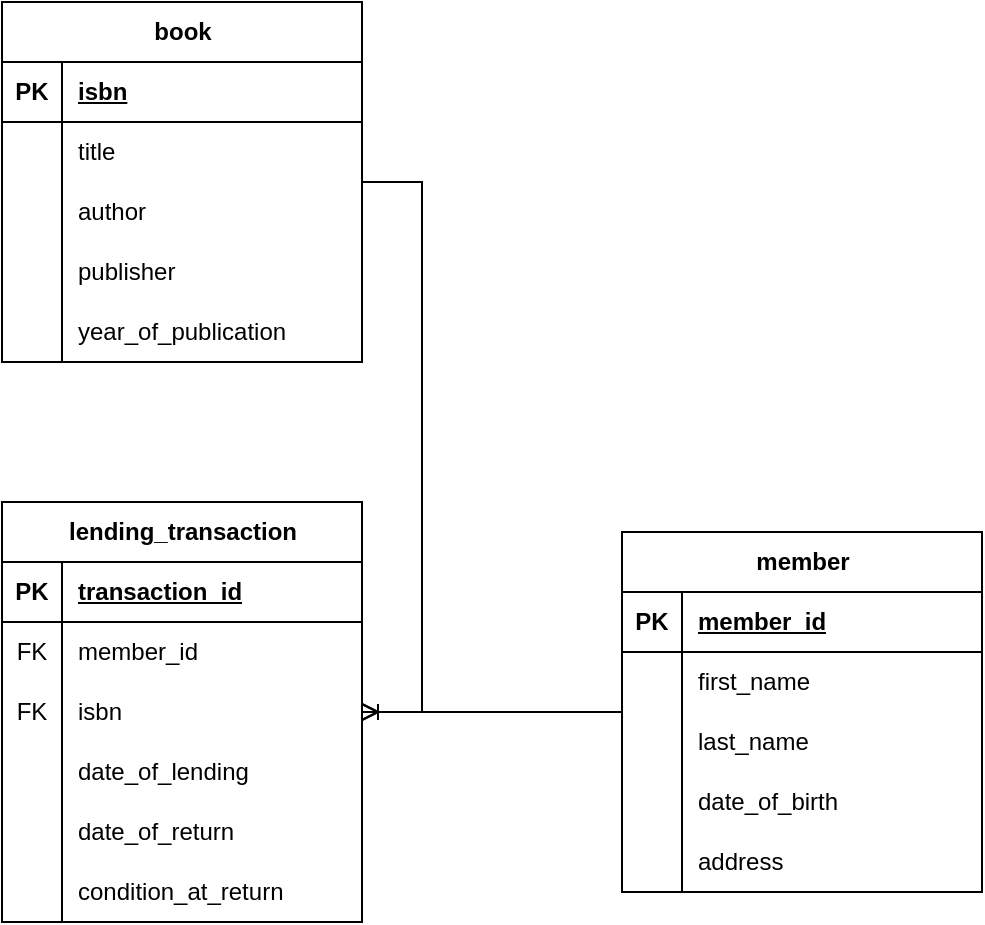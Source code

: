 <mxfile version="21.7.2" type="github">
  <diagram name="Page-1" id="Usz6B3fKVcbaAxr6YwV-">
    <mxGraphModel dx="1434" dy="750" grid="1" gridSize="10" guides="1" tooltips="1" connect="1" arrows="1" fold="1" page="1" pageScale="1" pageWidth="850" pageHeight="1100" math="0" shadow="0">
      <root>
        <mxCell id="0" />
        <mxCell id="1" parent="0" />
        <mxCell id="Cs9819p0dFNGEMeSbZwd-1" value="book" style="shape=table;startSize=30;container=1;collapsible=1;childLayout=tableLayout;fixedRows=1;rowLines=0;fontStyle=1;align=center;resizeLast=1;html=1;" vertex="1" parent="1">
          <mxGeometry x="100" y="100" width="180" height="180" as="geometry" />
        </mxCell>
        <mxCell id="Cs9819p0dFNGEMeSbZwd-2" value="" style="shape=tableRow;horizontal=0;startSize=0;swimlaneHead=0;swimlaneBody=0;fillColor=none;collapsible=0;dropTarget=0;points=[[0,0.5],[1,0.5]];portConstraint=eastwest;top=0;left=0;right=0;bottom=1;" vertex="1" parent="Cs9819p0dFNGEMeSbZwd-1">
          <mxGeometry y="30" width="180" height="30" as="geometry" />
        </mxCell>
        <mxCell id="Cs9819p0dFNGEMeSbZwd-3" value="PK" style="shape=partialRectangle;connectable=0;fillColor=none;top=0;left=0;bottom=0;right=0;fontStyle=1;overflow=hidden;whiteSpace=wrap;html=1;" vertex="1" parent="Cs9819p0dFNGEMeSbZwd-2">
          <mxGeometry width="30" height="30" as="geometry">
            <mxRectangle width="30" height="30" as="alternateBounds" />
          </mxGeometry>
        </mxCell>
        <mxCell id="Cs9819p0dFNGEMeSbZwd-4" value="isbn" style="shape=partialRectangle;connectable=0;fillColor=none;top=0;left=0;bottom=0;right=0;align=left;spacingLeft=6;fontStyle=5;overflow=hidden;whiteSpace=wrap;html=1;" vertex="1" parent="Cs9819p0dFNGEMeSbZwd-2">
          <mxGeometry x="30" width="150" height="30" as="geometry">
            <mxRectangle width="150" height="30" as="alternateBounds" />
          </mxGeometry>
        </mxCell>
        <mxCell id="Cs9819p0dFNGEMeSbZwd-5" value="" style="shape=tableRow;horizontal=0;startSize=0;swimlaneHead=0;swimlaneBody=0;fillColor=none;collapsible=0;dropTarget=0;points=[[0,0.5],[1,0.5]];portConstraint=eastwest;top=0;left=0;right=0;bottom=0;" vertex="1" parent="Cs9819p0dFNGEMeSbZwd-1">
          <mxGeometry y="60" width="180" height="30" as="geometry" />
        </mxCell>
        <mxCell id="Cs9819p0dFNGEMeSbZwd-6" value="" style="shape=partialRectangle;connectable=0;fillColor=none;top=0;left=0;bottom=0;right=0;editable=1;overflow=hidden;whiteSpace=wrap;html=1;" vertex="1" parent="Cs9819p0dFNGEMeSbZwd-5">
          <mxGeometry width="30" height="30" as="geometry">
            <mxRectangle width="30" height="30" as="alternateBounds" />
          </mxGeometry>
        </mxCell>
        <mxCell id="Cs9819p0dFNGEMeSbZwd-7" value="title" style="shape=partialRectangle;connectable=0;fillColor=none;top=0;left=0;bottom=0;right=0;align=left;spacingLeft=6;overflow=hidden;whiteSpace=wrap;html=1;" vertex="1" parent="Cs9819p0dFNGEMeSbZwd-5">
          <mxGeometry x="30" width="150" height="30" as="geometry">
            <mxRectangle width="150" height="30" as="alternateBounds" />
          </mxGeometry>
        </mxCell>
        <mxCell id="Cs9819p0dFNGEMeSbZwd-8" value="" style="shape=tableRow;horizontal=0;startSize=0;swimlaneHead=0;swimlaneBody=0;fillColor=none;collapsible=0;dropTarget=0;points=[[0,0.5],[1,0.5]];portConstraint=eastwest;top=0;left=0;right=0;bottom=0;" vertex="1" parent="Cs9819p0dFNGEMeSbZwd-1">
          <mxGeometry y="90" width="180" height="30" as="geometry" />
        </mxCell>
        <mxCell id="Cs9819p0dFNGEMeSbZwd-9" value="" style="shape=partialRectangle;connectable=0;fillColor=none;top=0;left=0;bottom=0;right=0;editable=1;overflow=hidden;whiteSpace=wrap;html=1;" vertex="1" parent="Cs9819p0dFNGEMeSbZwd-8">
          <mxGeometry width="30" height="30" as="geometry">
            <mxRectangle width="30" height="30" as="alternateBounds" />
          </mxGeometry>
        </mxCell>
        <mxCell id="Cs9819p0dFNGEMeSbZwd-10" value="author" style="shape=partialRectangle;connectable=0;fillColor=none;top=0;left=0;bottom=0;right=0;align=left;spacingLeft=6;overflow=hidden;whiteSpace=wrap;html=1;" vertex="1" parent="Cs9819p0dFNGEMeSbZwd-8">
          <mxGeometry x="30" width="150" height="30" as="geometry">
            <mxRectangle width="150" height="30" as="alternateBounds" />
          </mxGeometry>
        </mxCell>
        <mxCell id="Cs9819p0dFNGEMeSbZwd-11" value="" style="shape=tableRow;horizontal=0;startSize=0;swimlaneHead=0;swimlaneBody=0;fillColor=none;collapsible=0;dropTarget=0;points=[[0,0.5],[1,0.5]];portConstraint=eastwest;top=0;left=0;right=0;bottom=0;" vertex="1" parent="Cs9819p0dFNGEMeSbZwd-1">
          <mxGeometry y="120" width="180" height="30" as="geometry" />
        </mxCell>
        <mxCell id="Cs9819p0dFNGEMeSbZwd-12" value="" style="shape=partialRectangle;connectable=0;fillColor=none;top=0;left=0;bottom=0;right=0;editable=1;overflow=hidden;whiteSpace=wrap;html=1;" vertex="1" parent="Cs9819p0dFNGEMeSbZwd-11">
          <mxGeometry width="30" height="30" as="geometry">
            <mxRectangle width="30" height="30" as="alternateBounds" />
          </mxGeometry>
        </mxCell>
        <mxCell id="Cs9819p0dFNGEMeSbZwd-13" value="publisher" style="shape=partialRectangle;connectable=0;fillColor=none;top=0;left=0;bottom=0;right=0;align=left;spacingLeft=6;overflow=hidden;whiteSpace=wrap;html=1;" vertex="1" parent="Cs9819p0dFNGEMeSbZwd-11">
          <mxGeometry x="30" width="150" height="30" as="geometry">
            <mxRectangle width="150" height="30" as="alternateBounds" />
          </mxGeometry>
        </mxCell>
        <mxCell id="Cs9819p0dFNGEMeSbZwd-14" value="" style="shape=tableRow;horizontal=0;startSize=0;swimlaneHead=0;swimlaneBody=0;fillColor=none;collapsible=0;dropTarget=0;points=[[0,0.5],[1,0.5]];portConstraint=eastwest;top=0;left=0;right=0;bottom=0;" vertex="1" parent="Cs9819p0dFNGEMeSbZwd-1">
          <mxGeometry y="150" width="180" height="30" as="geometry" />
        </mxCell>
        <mxCell id="Cs9819p0dFNGEMeSbZwd-15" value="" style="shape=partialRectangle;connectable=0;fillColor=none;top=0;left=0;bottom=0;right=0;editable=1;overflow=hidden;whiteSpace=wrap;html=1;" vertex="1" parent="Cs9819p0dFNGEMeSbZwd-14">
          <mxGeometry width="30" height="30" as="geometry">
            <mxRectangle width="30" height="30" as="alternateBounds" />
          </mxGeometry>
        </mxCell>
        <mxCell id="Cs9819p0dFNGEMeSbZwd-16" value="year_of_publication" style="shape=partialRectangle;connectable=0;fillColor=none;top=0;left=0;bottom=0;right=0;align=left;spacingLeft=6;overflow=hidden;whiteSpace=wrap;html=1;" vertex="1" parent="Cs9819p0dFNGEMeSbZwd-14">
          <mxGeometry x="30" width="150" height="30" as="geometry">
            <mxRectangle width="150" height="30" as="alternateBounds" />
          </mxGeometry>
        </mxCell>
        <mxCell id="Cs9819p0dFNGEMeSbZwd-17" value="member" style="shape=table;startSize=30;container=1;collapsible=1;childLayout=tableLayout;fixedRows=1;rowLines=0;fontStyle=1;align=center;resizeLast=1;html=1;" vertex="1" parent="1">
          <mxGeometry x="410" y="365" width="180" height="180" as="geometry" />
        </mxCell>
        <mxCell id="Cs9819p0dFNGEMeSbZwd-18" value="" style="shape=tableRow;horizontal=0;startSize=0;swimlaneHead=0;swimlaneBody=0;fillColor=none;collapsible=0;dropTarget=0;points=[[0,0.5],[1,0.5]];portConstraint=eastwest;top=0;left=0;right=0;bottom=1;" vertex="1" parent="Cs9819p0dFNGEMeSbZwd-17">
          <mxGeometry y="30" width="180" height="30" as="geometry" />
        </mxCell>
        <mxCell id="Cs9819p0dFNGEMeSbZwd-19" value="PK" style="shape=partialRectangle;connectable=0;fillColor=none;top=0;left=0;bottom=0;right=0;fontStyle=1;overflow=hidden;whiteSpace=wrap;html=1;" vertex="1" parent="Cs9819p0dFNGEMeSbZwd-18">
          <mxGeometry width="30" height="30" as="geometry">
            <mxRectangle width="30" height="30" as="alternateBounds" />
          </mxGeometry>
        </mxCell>
        <mxCell id="Cs9819p0dFNGEMeSbZwd-20" value="member_id" style="shape=partialRectangle;connectable=0;fillColor=none;top=0;left=0;bottom=0;right=0;align=left;spacingLeft=6;fontStyle=5;overflow=hidden;whiteSpace=wrap;html=1;" vertex="1" parent="Cs9819p0dFNGEMeSbZwd-18">
          <mxGeometry x="30" width="150" height="30" as="geometry">
            <mxRectangle width="150" height="30" as="alternateBounds" />
          </mxGeometry>
        </mxCell>
        <mxCell id="Cs9819p0dFNGEMeSbZwd-21" value="" style="shape=tableRow;horizontal=0;startSize=0;swimlaneHead=0;swimlaneBody=0;fillColor=none;collapsible=0;dropTarget=0;points=[[0,0.5],[1,0.5]];portConstraint=eastwest;top=0;left=0;right=0;bottom=0;" vertex="1" parent="Cs9819p0dFNGEMeSbZwd-17">
          <mxGeometry y="60" width="180" height="30" as="geometry" />
        </mxCell>
        <mxCell id="Cs9819p0dFNGEMeSbZwd-22" value="" style="shape=partialRectangle;connectable=0;fillColor=none;top=0;left=0;bottom=0;right=0;editable=1;overflow=hidden;whiteSpace=wrap;html=1;" vertex="1" parent="Cs9819p0dFNGEMeSbZwd-21">
          <mxGeometry width="30" height="30" as="geometry">
            <mxRectangle width="30" height="30" as="alternateBounds" />
          </mxGeometry>
        </mxCell>
        <mxCell id="Cs9819p0dFNGEMeSbZwd-23" value="first_name" style="shape=partialRectangle;connectable=0;fillColor=none;top=0;left=0;bottom=0;right=0;align=left;spacingLeft=6;overflow=hidden;whiteSpace=wrap;html=1;" vertex="1" parent="Cs9819p0dFNGEMeSbZwd-21">
          <mxGeometry x="30" width="150" height="30" as="geometry">
            <mxRectangle width="150" height="30" as="alternateBounds" />
          </mxGeometry>
        </mxCell>
        <mxCell id="Cs9819p0dFNGEMeSbZwd-24" value="" style="shape=tableRow;horizontal=0;startSize=0;swimlaneHead=0;swimlaneBody=0;fillColor=none;collapsible=0;dropTarget=0;points=[[0,0.5],[1,0.5]];portConstraint=eastwest;top=0;left=0;right=0;bottom=0;" vertex="1" parent="Cs9819p0dFNGEMeSbZwd-17">
          <mxGeometry y="90" width="180" height="30" as="geometry" />
        </mxCell>
        <mxCell id="Cs9819p0dFNGEMeSbZwd-25" value="" style="shape=partialRectangle;connectable=0;fillColor=none;top=0;left=0;bottom=0;right=0;editable=1;overflow=hidden;whiteSpace=wrap;html=1;" vertex="1" parent="Cs9819p0dFNGEMeSbZwd-24">
          <mxGeometry width="30" height="30" as="geometry">
            <mxRectangle width="30" height="30" as="alternateBounds" />
          </mxGeometry>
        </mxCell>
        <mxCell id="Cs9819p0dFNGEMeSbZwd-26" value="last_name" style="shape=partialRectangle;connectable=0;fillColor=none;top=0;left=0;bottom=0;right=0;align=left;spacingLeft=6;overflow=hidden;whiteSpace=wrap;html=1;" vertex="1" parent="Cs9819p0dFNGEMeSbZwd-24">
          <mxGeometry x="30" width="150" height="30" as="geometry">
            <mxRectangle width="150" height="30" as="alternateBounds" />
          </mxGeometry>
        </mxCell>
        <mxCell id="Cs9819p0dFNGEMeSbZwd-27" value="" style="shape=tableRow;horizontal=0;startSize=0;swimlaneHead=0;swimlaneBody=0;fillColor=none;collapsible=0;dropTarget=0;points=[[0,0.5],[1,0.5]];portConstraint=eastwest;top=0;left=0;right=0;bottom=0;" vertex="1" parent="Cs9819p0dFNGEMeSbZwd-17">
          <mxGeometry y="120" width="180" height="30" as="geometry" />
        </mxCell>
        <mxCell id="Cs9819p0dFNGEMeSbZwd-28" value="" style="shape=partialRectangle;connectable=0;fillColor=none;top=0;left=0;bottom=0;right=0;editable=1;overflow=hidden;whiteSpace=wrap;html=1;" vertex="1" parent="Cs9819p0dFNGEMeSbZwd-27">
          <mxGeometry width="30" height="30" as="geometry">
            <mxRectangle width="30" height="30" as="alternateBounds" />
          </mxGeometry>
        </mxCell>
        <mxCell id="Cs9819p0dFNGEMeSbZwd-29" value="date_of_birth" style="shape=partialRectangle;connectable=0;fillColor=none;top=0;left=0;bottom=0;right=0;align=left;spacingLeft=6;overflow=hidden;whiteSpace=wrap;html=1;" vertex="1" parent="Cs9819p0dFNGEMeSbZwd-27">
          <mxGeometry x="30" width="150" height="30" as="geometry">
            <mxRectangle width="150" height="30" as="alternateBounds" />
          </mxGeometry>
        </mxCell>
        <mxCell id="Cs9819p0dFNGEMeSbZwd-43" value="" style="shape=tableRow;horizontal=0;startSize=0;swimlaneHead=0;swimlaneBody=0;fillColor=none;collapsible=0;dropTarget=0;points=[[0,0.5],[1,0.5]];portConstraint=eastwest;top=0;left=0;right=0;bottom=0;" vertex="1" parent="Cs9819p0dFNGEMeSbZwd-17">
          <mxGeometry y="150" width="180" height="30" as="geometry" />
        </mxCell>
        <mxCell id="Cs9819p0dFNGEMeSbZwd-44" value="" style="shape=partialRectangle;connectable=0;fillColor=none;top=0;left=0;bottom=0;right=0;editable=1;overflow=hidden;whiteSpace=wrap;html=1;" vertex="1" parent="Cs9819p0dFNGEMeSbZwd-43">
          <mxGeometry width="30" height="30" as="geometry">
            <mxRectangle width="30" height="30" as="alternateBounds" />
          </mxGeometry>
        </mxCell>
        <mxCell id="Cs9819p0dFNGEMeSbZwd-45" value="address" style="shape=partialRectangle;connectable=0;fillColor=none;top=0;left=0;bottom=0;right=0;align=left;spacingLeft=6;overflow=hidden;whiteSpace=wrap;html=1;" vertex="1" parent="Cs9819p0dFNGEMeSbZwd-43">
          <mxGeometry x="30" width="150" height="30" as="geometry">
            <mxRectangle width="150" height="30" as="alternateBounds" />
          </mxGeometry>
        </mxCell>
        <mxCell id="Cs9819p0dFNGEMeSbZwd-30" value="lending_transaction" style="shape=table;startSize=30;container=1;collapsible=1;childLayout=tableLayout;fixedRows=1;rowLines=0;fontStyle=1;align=center;resizeLast=1;html=1;" vertex="1" parent="1">
          <mxGeometry x="100" y="350" width="180" height="210" as="geometry" />
        </mxCell>
        <mxCell id="Cs9819p0dFNGEMeSbZwd-31" value="" style="shape=tableRow;horizontal=0;startSize=0;swimlaneHead=0;swimlaneBody=0;fillColor=none;collapsible=0;dropTarget=0;points=[[0,0.5],[1,0.5]];portConstraint=eastwest;top=0;left=0;right=0;bottom=1;" vertex="1" parent="Cs9819p0dFNGEMeSbZwd-30">
          <mxGeometry y="30" width="180" height="30" as="geometry" />
        </mxCell>
        <mxCell id="Cs9819p0dFNGEMeSbZwd-32" value="PK" style="shape=partialRectangle;connectable=0;fillColor=none;top=0;left=0;bottom=0;right=0;fontStyle=1;overflow=hidden;whiteSpace=wrap;html=1;" vertex="1" parent="Cs9819p0dFNGEMeSbZwd-31">
          <mxGeometry width="30" height="30" as="geometry">
            <mxRectangle width="30" height="30" as="alternateBounds" />
          </mxGeometry>
        </mxCell>
        <mxCell id="Cs9819p0dFNGEMeSbZwd-33" value="transaction_id" style="shape=partialRectangle;connectable=0;fillColor=none;top=0;left=0;bottom=0;right=0;align=left;spacingLeft=6;fontStyle=5;overflow=hidden;whiteSpace=wrap;html=1;" vertex="1" parent="Cs9819p0dFNGEMeSbZwd-31">
          <mxGeometry x="30" width="150" height="30" as="geometry">
            <mxRectangle width="150" height="30" as="alternateBounds" />
          </mxGeometry>
        </mxCell>
        <mxCell id="Cs9819p0dFNGEMeSbZwd-46" value="" style="shape=tableRow;horizontal=0;startSize=0;swimlaneHead=0;swimlaneBody=0;fillColor=none;collapsible=0;dropTarget=0;points=[[0,0.5],[1,0.5]];portConstraint=eastwest;top=0;left=0;right=0;bottom=0;" vertex="1" parent="Cs9819p0dFNGEMeSbZwd-30">
          <mxGeometry y="60" width="180" height="30" as="geometry" />
        </mxCell>
        <mxCell id="Cs9819p0dFNGEMeSbZwd-47" value="FK" style="shape=partialRectangle;connectable=0;fillColor=none;top=0;left=0;bottom=0;right=0;fontStyle=0;overflow=hidden;whiteSpace=wrap;html=1;" vertex="1" parent="Cs9819p0dFNGEMeSbZwd-46">
          <mxGeometry width="30" height="30" as="geometry">
            <mxRectangle width="30" height="30" as="alternateBounds" />
          </mxGeometry>
        </mxCell>
        <mxCell id="Cs9819p0dFNGEMeSbZwd-48" value="member_id" style="shape=partialRectangle;connectable=0;fillColor=none;top=0;left=0;bottom=0;right=0;align=left;spacingLeft=6;fontStyle=0;overflow=hidden;whiteSpace=wrap;html=1;" vertex="1" parent="Cs9819p0dFNGEMeSbZwd-46">
          <mxGeometry x="30" width="150" height="30" as="geometry">
            <mxRectangle width="150" height="30" as="alternateBounds" />
          </mxGeometry>
        </mxCell>
        <mxCell id="Cs9819p0dFNGEMeSbZwd-49" value="" style="shape=tableRow;horizontal=0;startSize=0;swimlaneHead=0;swimlaneBody=0;fillColor=none;collapsible=0;dropTarget=0;points=[[0,0.5],[1,0.5]];portConstraint=eastwest;top=0;left=0;right=0;bottom=0;" vertex="1" parent="Cs9819p0dFNGEMeSbZwd-30">
          <mxGeometry y="90" width="180" height="30" as="geometry" />
        </mxCell>
        <mxCell id="Cs9819p0dFNGEMeSbZwd-50" value="FK" style="shape=partialRectangle;connectable=0;fillColor=none;top=0;left=0;bottom=0;right=0;fontStyle=0;overflow=hidden;whiteSpace=wrap;html=1;" vertex="1" parent="Cs9819p0dFNGEMeSbZwd-49">
          <mxGeometry width="30" height="30" as="geometry">
            <mxRectangle width="30" height="30" as="alternateBounds" />
          </mxGeometry>
        </mxCell>
        <mxCell id="Cs9819p0dFNGEMeSbZwd-51" value="isbn" style="shape=partialRectangle;connectable=0;fillColor=none;top=0;left=0;bottom=0;right=0;align=left;spacingLeft=6;fontStyle=0;overflow=hidden;whiteSpace=wrap;html=1;" vertex="1" parent="Cs9819p0dFNGEMeSbZwd-49">
          <mxGeometry x="30" width="150" height="30" as="geometry">
            <mxRectangle width="150" height="30" as="alternateBounds" />
          </mxGeometry>
        </mxCell>
        <mxCell id="Cs9819p0dFNGEMeSbZwd-34" value="" style="shape=tableRow;horizontal=0;startSize=0;swimlaneHead=0;swimlaneBody=0;fillColor=none;collapsible=0;dropTarget=0;points=[[0,0.5],[1,0.5]];portConstraint=eastwest;top=0;left=0;right=0;bottom=0;" vertex="1" parent="Cs9819p0dFNGEMeSbZwd-30">
          <mxGeometry y="120" width="180" height="30" as="geometry" />
        </mxCell>
        <mxCell id="Cs9819p0dFNGEMeSbZwd-35" value="" style="shape=partialRectangle;connectable=0;fillColor=none;top=0;left=0;bottom=0;right=0;editable=1;overflow=hidden;whiteSpace=wrap;html=1;" vertex="1" parent="Cs9819p0dFNGEMeSbZwd-34">
          <mxGeometry width="30" height="30" as="geometry">
            <mxRectangle width="30" height="30" as="alternateBounds" />
          </mxGeometry>
        </mxCell>
        <mxCell id="Cs9819p0dFNGEMeSbZwd-36" value="date_of_lending" style="shape=partialRectangle;connectable=0;fillColor=none;top=0;left=0;bottom=0;right=0;align=left;spacingLeft=6;overflow=hidden;whiteSpace=wrap;html=1;" vertex="1" parent="Cs9819p0dFNGEMeSbZwd-34">
          <mxGeometry x="30" width="150" height="30" as="geometry">
            <mxRectangle width="150" height="30" as="alternateBounds" />
          </mxGeometry>
        </mxCell>
        <mxCell id="Cs9819p0dFNGEMeSbZwd-37" value="" style="shape=tableRow;horizontal=0;startSize=0;swimlaneHead=0;swimlaneBody=0;fillColor=none;collapsible=0;dropTarget=0;points=[[0,0.5],[1,0.5]];portConstraint=eastwest;top=0;left=0;right=0;bottom=0;" vertex="1" parent="Cs9819p0dFNGEMeSbZwd-30">
          <mxGeometry y="150" width="180" height="30" as="geometry" />
        </mxCell>
        <mxCell id="Cs9819p0dFNGEMeSbZwd-38" value="" style="shape=partialRectangle;connectable=0;fillColor=none;top=0;left=0;bottom=0;right=0;editable=1;overflow=hidden;whiteSpace=wrap;html=1;" vertex="1" parent="Cs9819p0dFNGEMeSbZwd-37">
          <mxGeometry width="30" height="30" as="geometry">
            <mxRectangle width="30" height="30" as="alternateBounds" />
          </mxGeometry>
        </mxCell>
        <mxCell id="Cs9819p0dFNGEMeSbZwd-39" value="date_of_return" style="shape=partialRectangle;connectable=0;fillColor=none;top=0;left=0;bottom=0;right=0;align=left;spacingLeft=6;overflow=hidden;whiteSpace=wrap;html=1;" vertex="1" parent="Cs9819p0dFNGEMeSbZwd-37">
          <mxGeometry x="30" width="150" height="30" as="geometry">
            <mxRectangle width="150" height="30" as="alternateBounds" />
          </mxGeometry>
        </mxCell>
        <mxCell id="Cs9819p0dFNGEMeSbZwd-40" value="" style="shape=tableRow;horizontal=0;startSize=0;swimlaneHead=0;swimlaneBody=0;fillColor=none;collapsible=0;dropTarget=0;points=[[0,0.5],[1,0.5]];portConstraint=eastwest;top=0;left=0;right=0;bottom=0;" vertex="1" parent="Cs9819p0dFNGEMeSbZwd-30">
          <mxGeometry y="180" width="180" height="30" as="geometry" />
        </mxCell>
        <mxCell id="Cs9819p0dFNGEMeSbZwd-41" value="" style="shape=partialRectangle;connectable=0;fillColor=none;top=0;left=0;bottom=0;right=0;editable=1;overflow=hidden;whiteSpace=wrap;html=1;" vertex="1" parent="Cs9819p0dFNGEMeSbZwd-40">
          <mxGeometry width="30" height="30" as="geometry">
            <mxRectangle width="30" height="30" as="alternateBounds" />
          </mxGeometry>
        </mxCell>
        <mxCell id="Cs9819p0dFNGEMeSbZwd-42" value="condition_at_return" style="shape=partialRectangle;connectable=0;fillColor=none;top=0;left=0;bottom=0;right=0;align=left;spacingLeft=6;overflow=hidden;whiteSpace=wrap;html=1;" vertex="1" parent="Cs9819p0dFNGEMeSbZwd-40">
          <mxGeometry x="30" width="150" height="30" as="geometry">
            <mxRectangle width="150" height="30" as="alternateBounds" />
          </mxGeometry>
        </mxCell>
        <mxCell id="Cs9819p0dFNGEMeSbZwd-52" value="" style="edgeStyle=entityRelationEdgeStyle;fontSize=12;html=1;endArrow=ERoneToMany;rounded=0;" edge="1" parent="1" source="Cs9819p0dFNGEMeSbZwd-17" target="Cs9819p0dFNGEMeSbZwd-30">
          <mxGeometry width="100" height="100" relative="1" as="geometry">
            <mxPoint x="370" y="440" as="sourcePoint" />
            <mxPoint x="470" y="340" as="targetPoint" />
          </mxGeometry>
        </mxCell>
        <mxCell id="Cs9819p0dFNGEMeSbZwd-53" value="" style="edgeStyle=entityRelationEdgeStyle;fontSize=12;html=1;endArrow=ERoneToMany;rounded=0;" edge="1" parent="1" source="Cs9819p0dFNGEMeSbZwd-1" target="Cs9819p0dFNGEMeSbZwd-30">
          <mxGeometry width="100" height="100" relative="1" as="geometry">
            <mxPoint x="370" y="440" as="sourcePoint" />
            <mxPoint x="470" y="340" as="targetPoint" />
          </mxGeometry>
        </mxCell>
      </root>
    </mxGraphModel>
  </diagram>
</mxfile>

